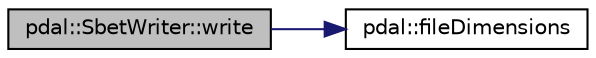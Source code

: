 digraph "pdal::SbetWriter::write"
{
  edge [fontname="Helvetica",fontsize="10",labelfontname="Helvetica",labelfontsize="10"];
  node [fontname="Helvetica",fontsize="10",shape=record];
  rankdir="LR";
  Node1 [label="pdal::SbetWriter::write",height=0.2,width=0.4,color="black", fillcolor="grey75", style="filled", fontcolor="black"];
  Node1 -> Node2 [color="midnightblue",fontsize="10",style="solid",fontname="Helvetica"];
  Node2 [label="pdal::fileDimensions",height=0.2,width=0.4,color="black", fillcolor="white", style="filled",URL="$namespacepdal.html#afacee4f73f9b6c92398427963e9d8a2c"];
}

